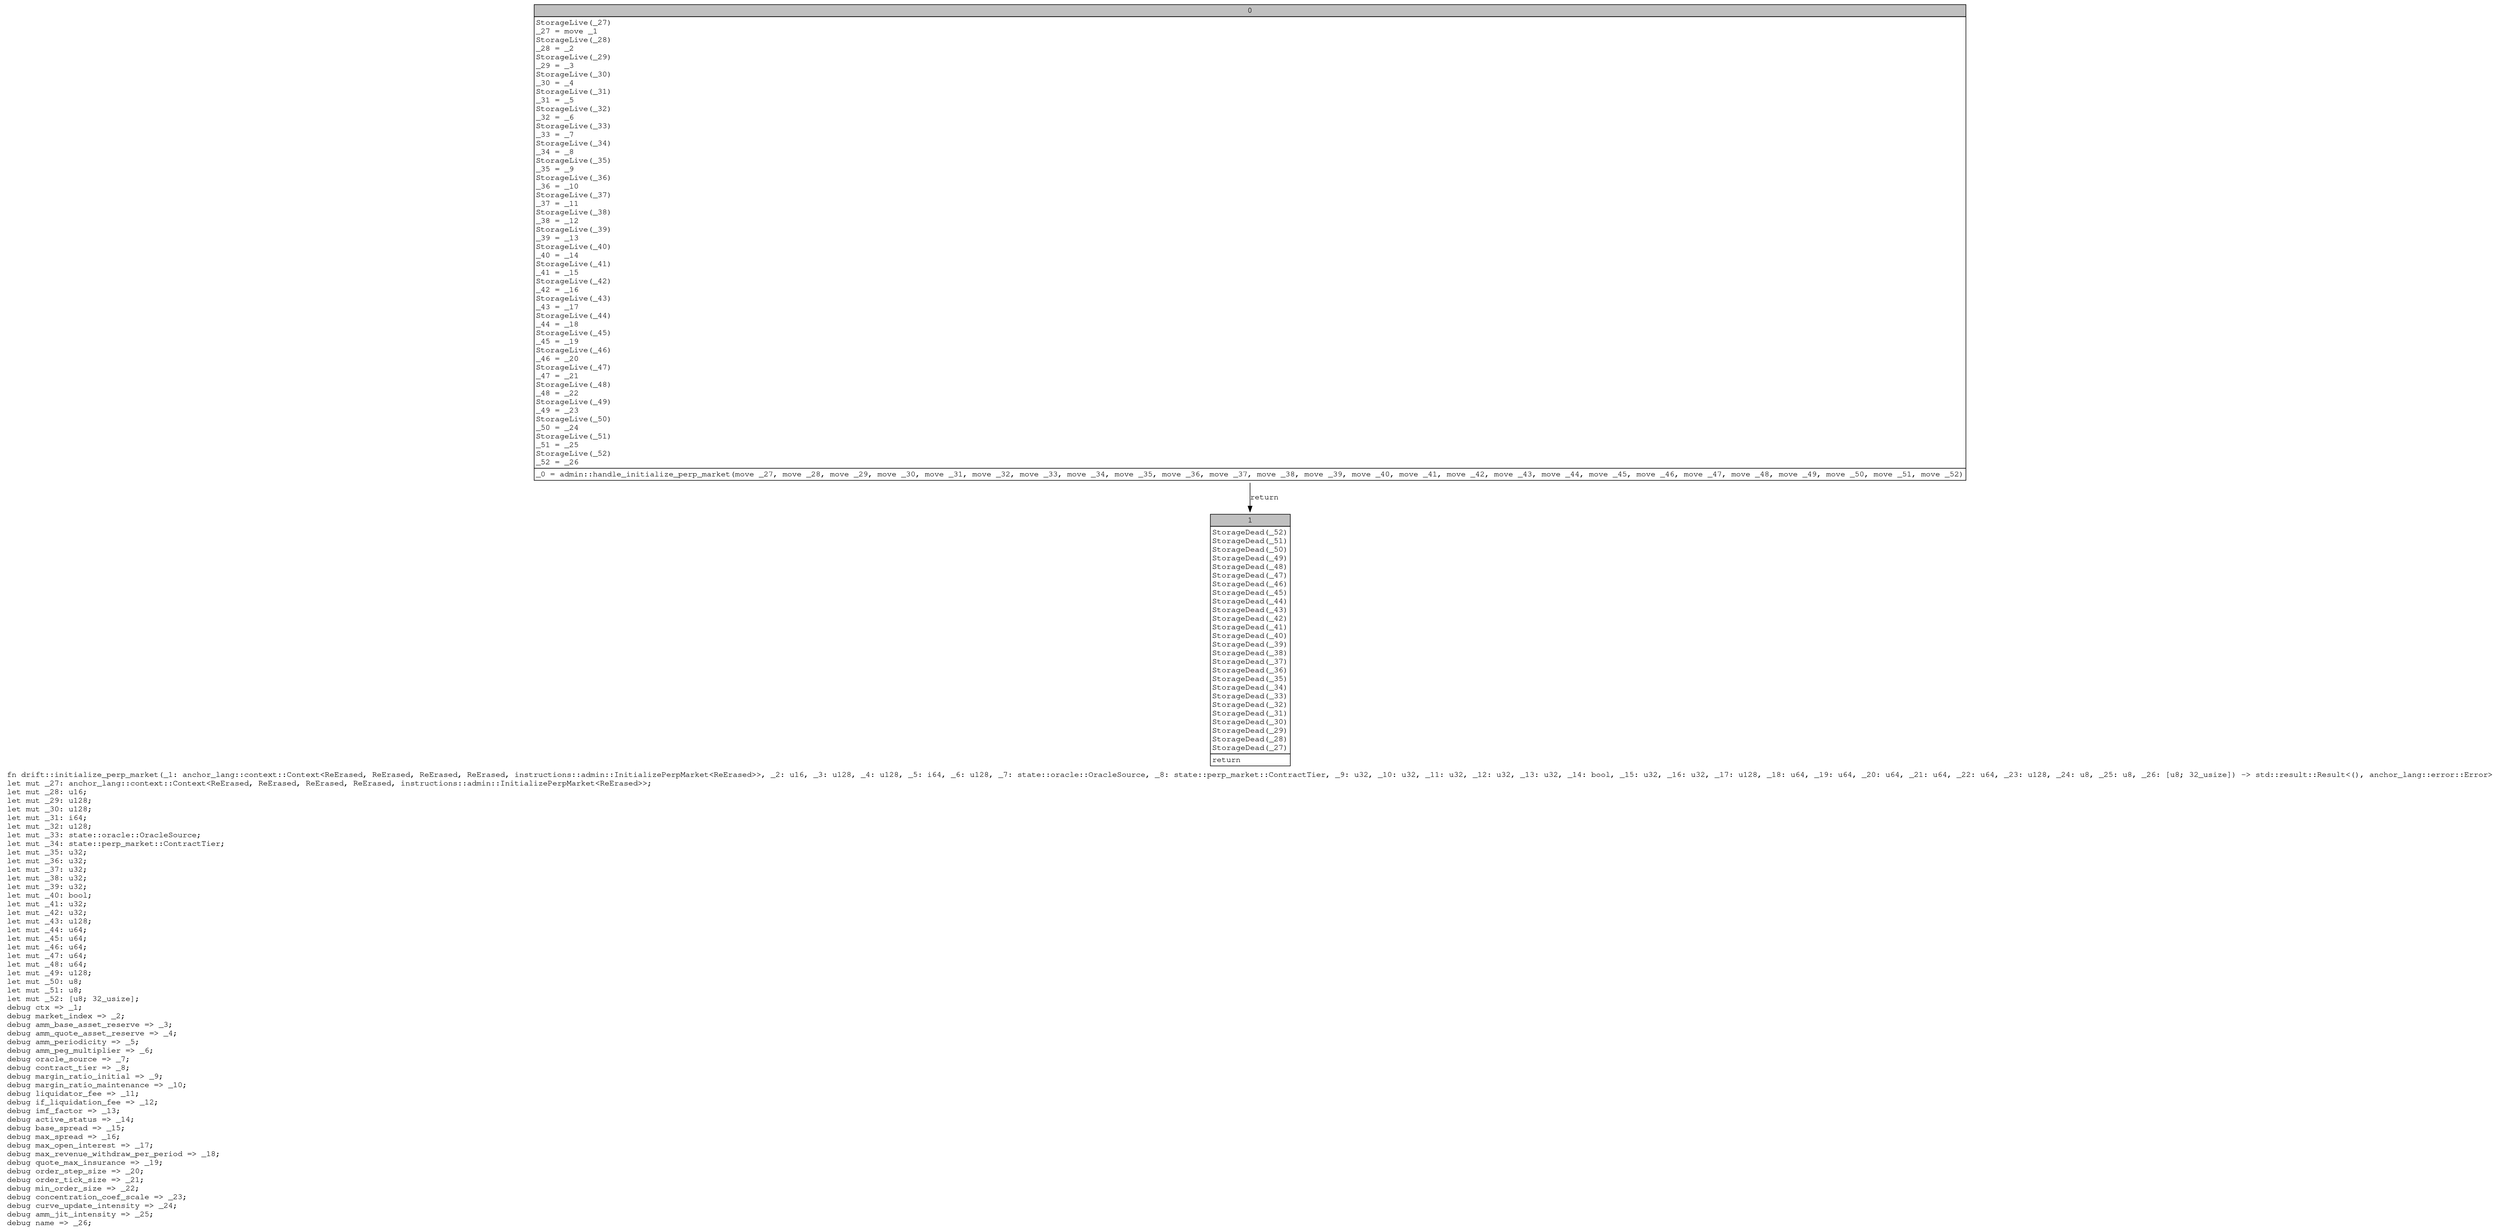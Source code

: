 digraph Mir_0_20020 {
    graph [fontname="Courier, monospace"];
    node [fontname="Courier, monospace"];
    edge [fontname="Courier, monospace"];
    label=<fn drift::initialize_perp_market(_1: anchor_lang::context::Context&lt;ReErased, ReErased, ReErased, ReErased, instructions::admin::InitializePerpMarket&lt;ReErased&gt;&gt;, _2: u16, _3: u128, _4: u128, _5: i64, _6: u128, _7: state::oracle::OracleSource, _8: state::perp_market::ContractTier, _9: u32, _10: u32, _11: u32, _12: u32, _13: u32, _14: bool, _15: u32, _16: u32, _17: u128, _18: u64, _19: u64, _20: u64, _21: u64, _22: u64, _23: u128, _24: u8, _25: u8, _26: [u8; 32_usize]) -&gt; std::result::Result&lt;(), anchor_lang::error::Error&gt;<br align="left"/>let mut _27: anchor_lang::context::Context&lt;ReErased, ReErased, ReErased, ReErased, instructions::admin::InitializePerpMarket&lt;ReErased&gt;&gt;;<br align="left"/>let mut _28: u16;<br align="left"/>let mut _29: u128;<br align="left"/>let mut _30: u128;<br align="left"/>let mut _31: i64;<br align="left"/>let mut _32: u128;<br align="left"/>let mut _33: state::oracle::OracleSource;<br align="left"/>let mut _34: state::perp_market::ContractTier;<br align="left"/>let mut _35: u32;<br align="left"/>let mut _36: u32;<br align="left"/>let mut _37: u32;<br align="left"/>let mut _38: u32;<br align="left"/>let mut _39: u32;<br align="left"/>let mut _40: bool;<br align="left"/>let mut _41: u32;<br align="left"/>let mut _42: u32;<br align="left"/>let mut _43: u128;<br align="left"/>let mut _44: u64;<br align="left"/>let mut _45: u64;<br align="left"/>let mut _46: u64;<br align="left"/>let mut _47: u64;<br align="left"/>let mut _48: u64;<br align="left"/>let mut _49: u128;<br align="left"/>let mut _50: u8;<br align="left"/>let mut _51: u8;<br align="left"/>let mut _52: [u8; 32_usize];<br align="left"/>debug ctx =&gt; _1;<br align="left"/>debug market_index =&gt; _2;<br align="left"/>debug amm_base_asset_reserve =&gt; _3;<br align="left"/>debug amm_quote_asset_reserve =&gt; _4;<br align="left"/>debug amm_periodicity =&gt; _5;<br align="left"/>debug amm_peg_multiplier =&gt; _6;<br align="left"/>debug oracle_source =&gt; _7;<br align="left"/>debug contract_tier =&gt; _8;<br align="left"/>debug margin_ratio_initial =&gt; _9;<br align="left"/>debug margin_ratio_maintenance =&gt; _10;<br align="left"/>debug liquidator_fee =&gt; _11;<br align="left"/>debug if_liquidation_fee =&gt; _12;<br align="left"/>debug imf_factor =&gt; _13;<br align="left"/>debug active_status =&gt; _14;<br align="left"/>debug base_spread =&gt; _15;<br align="left"/>debug max_spread =&gt; _16;<br align="left"/>debug max_open_interest =&gt; _17;<br align="left"/>debug max_revenue_withdraw_per_period =&gt; _18;<br align="left"/>debug quote_max_insurance =&gt; _19;<br align="left"/>debug order_step_size =&gt; _20;<br align="left"/>debug order_tick_size =&gt; _21;<br align="left"/>debug min_order_size =&gt; _22;<br align="left"/>debug concentration_coef_scale =&gt; _23;<br align="left"/>debug curve_update_intensity =&gt; _24;<br align="left"/>debug amm_jit_intensity =&gt; _25;<br align="left"/>debug name =&gt; _26;<br align="left"/>>;
    bb0__0_20020 [shape="none", label=<<table border="0" cellborder="1" cellspacing="0"><tr><td bgcolor="gray" align="center" colspan="1">0</td></tr><tr><td align="left" balign="left">StorageLive(_27)<br/>_27 = move _1<br/>StorageLive(_28)<br/>_28 = _2<br/>StorageLive(_29)<br/>_29 = _3<br/>StorageLive(_30)<br/>_30 = _4<br/>StorageLive(_31)<br/>_31 = _5<br/>StorageLive(_32)<br/>_32 = _6<br/>StorageLive(_33)<br/>_33 = _7<br/>StorageLive(_34)<br/>_34 = _8<br/>StorageLive(_35)<br/>_35 = _9<br/>StorageLive(_36)<br/>_36 = _10<br/>StorageLive(_37)<br/>_37 = _11<br/>StorageLive(_38)<br/>_38 = _12<br/>StorageLive(_39)<br/>_39 = _13<br/>StorageLive(_40)<br/>_40 = _14<br/>StorageLive(_41)<br/>_41 = _15<br/>StorageLive(_42)<br/>_42 = _16<br/>StorageLive(_43)<br/>_43 = _17<br/>StorageLive(_44)<br/>_44 = _18<br/>StorageLive(_45)<br/>_45 = _19<br/>StorageLive(_46)<br/>_46 = _20<br/>StorageLive(_47)<br/>_47 = _21<br/>StorageLive(_48)<br/>_48 = _22<br/>StorageLive(_49)<br/>_49 = _23<br/>StorageLive(_50)<br/>_50 = _24<br/>StorageLive(_51)<br/>_51 = _25<br/>StorageLive(_52)<br/>_52 = _26<br/></td></tr><tr><td align="left">_0 = admin::handle_initialize_perp_market(move _27, move _28, move _29, move _30, move _31, move _32, move _33, move _34, move _35, move _36, move _37, move _38, move _39, move _40, move _41, move _42, move _43, move _44, move _45, move _46, move _47, move _48, move _49, move _50, move _51, move _52)</td></tr></table>>];
    bb1__0_20020 [shape="none", label=<<table border="0" cellborder="1" cellspacing="0"><tr><td bgcolor="gray" align="center" colspan="1">1</td></tr><tr><td align="left" balign="left">StorageDead(_52)<br/>StorageDead(_51)<br/>StorageDead(_50)<br/>StorageDead(_49)<br/>StorageDead(_48)<br/>StorageDead(_47)<br/>StorageDead(_46)<br/>StorageDead(_45)<br/>StorageDead(_44)<br/>StorageDead(_43)<br/>StorageDead(_42)<br/>StorageDead(_41)<br/>StorageDead(_40)<br/>StorageDead(_39)<br/>StorageDead(_38)<br/>StorageDead(_37)<br/>StorageDead(_36)<br/>StorageDead(_35)<br/>StorageDead(_34)<br/>StorageDead(_33)<br/>StorageDead(_32)<br/>StorageDead(_31)<br/>StorageDead(_30)<br/>StorageDead(_29)<br/>StorageDead(_28)<br/>StorageDead(_27)<br/></td></tr><tr><td align="left">return</td></tr></table>>];
    bb0__0_20020 -> bb1__0_20020 [label="return"];
}

